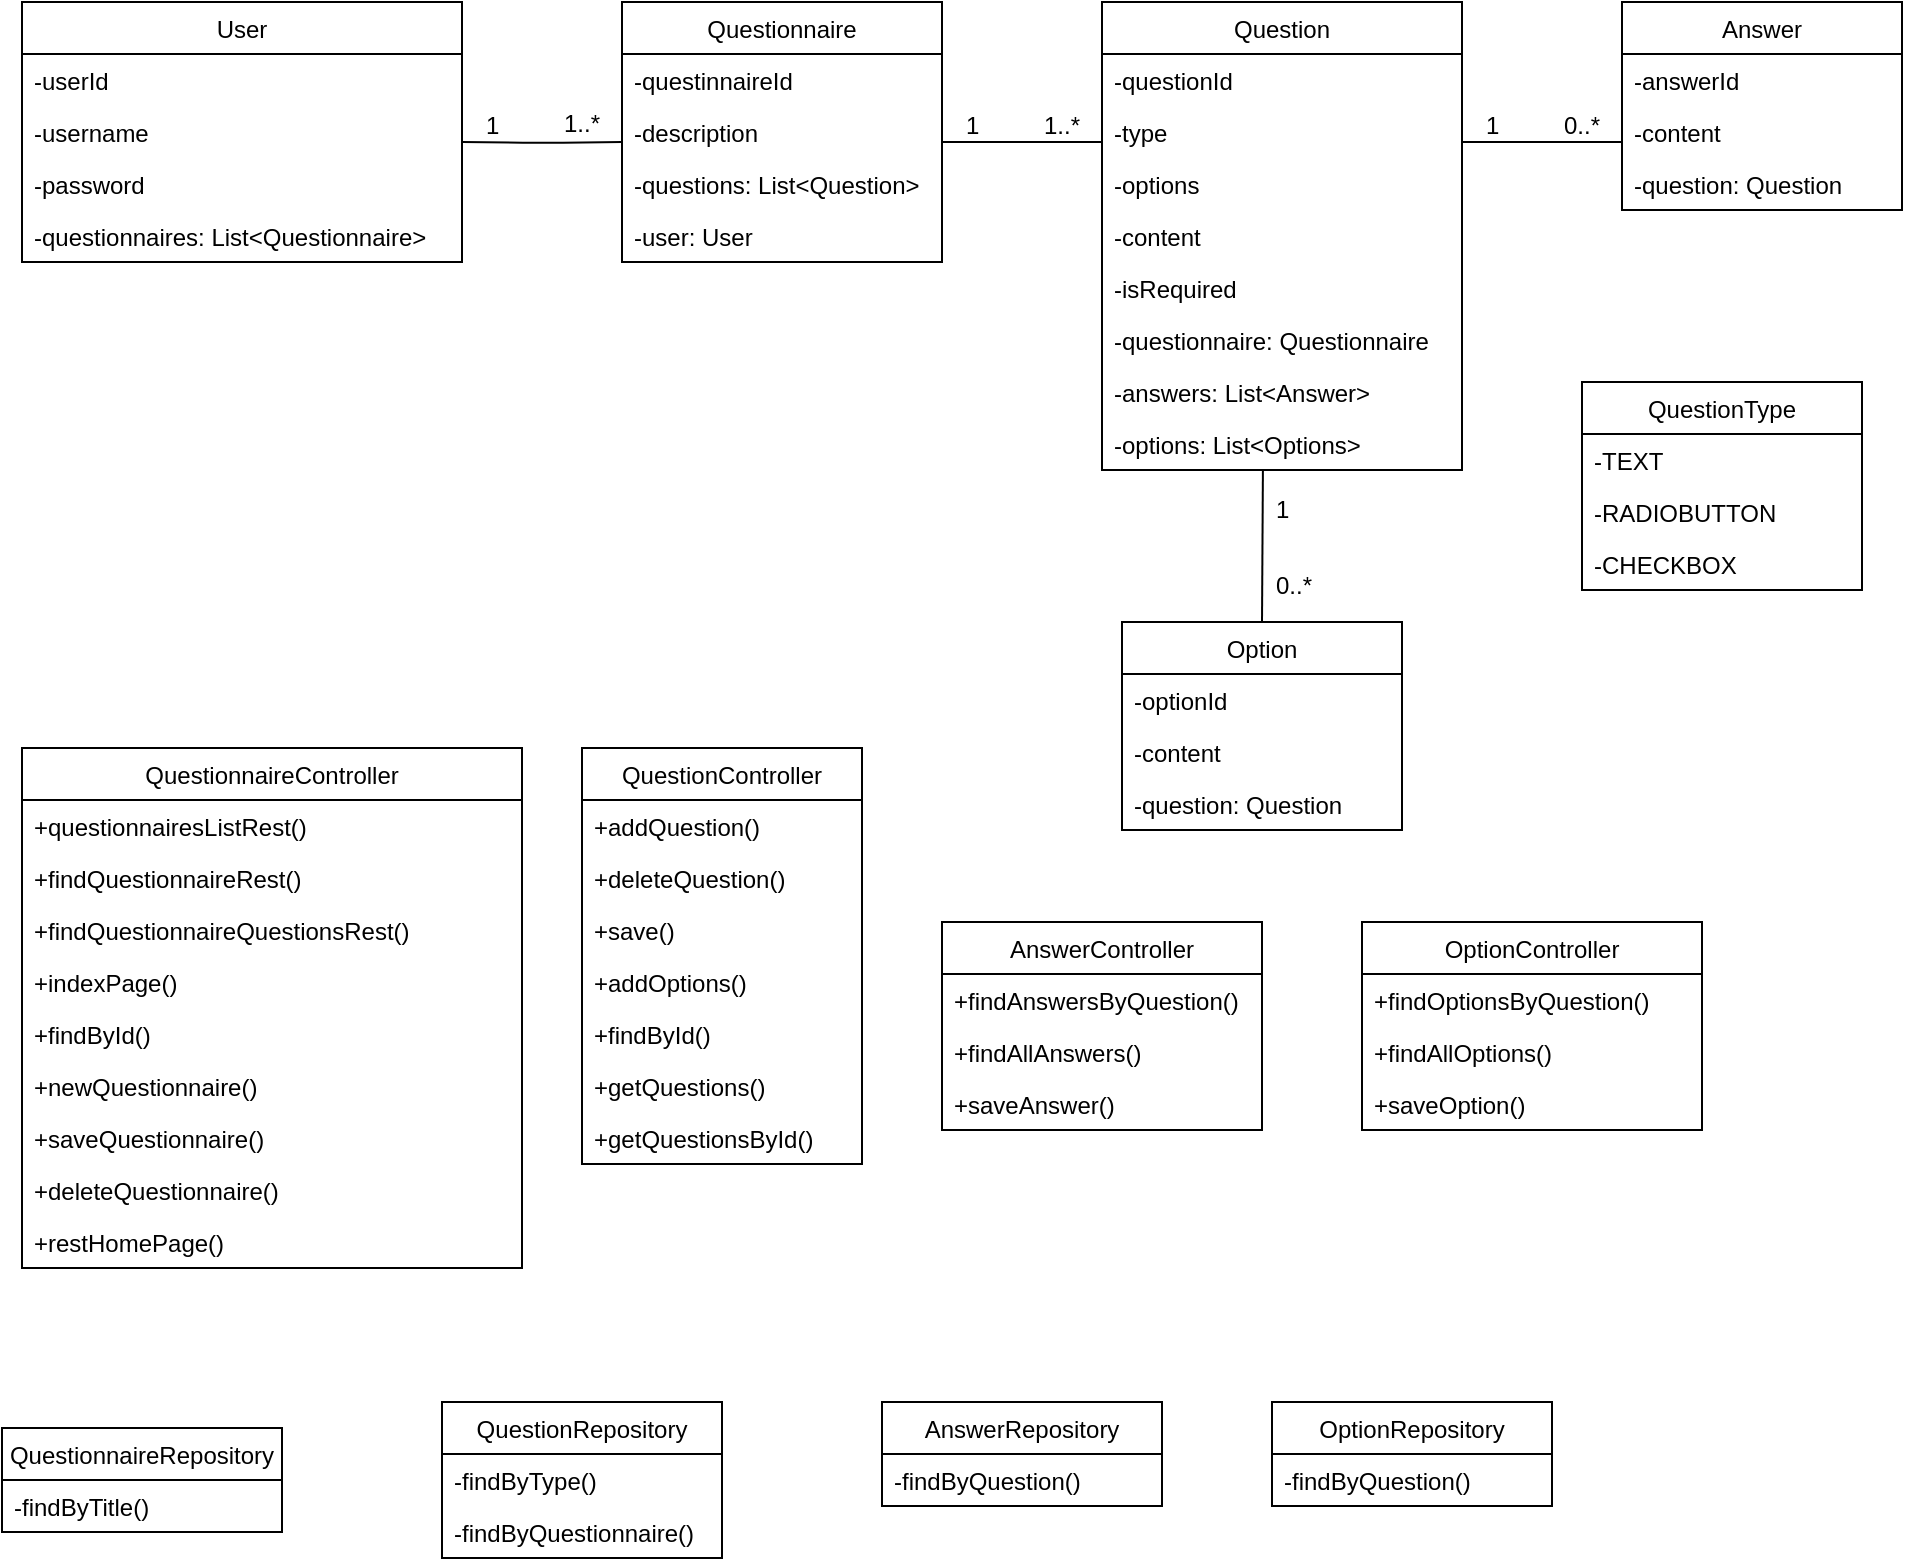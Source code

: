 <mxfile version="13.0.3" type="device"><diagram id="slWQvlrXNHQrbF5iOG3t" name="Page-1"><mxGraphModel dx="1045" dy="978" grid="1" gridSize="10" guides="1" tooltips="1" connect="1" arrows="1" fold="1" page="1" pageScale="1" pageWidth="1169" pageHeight="827" math="0" shadow="0"><root><mxCell id="0"/><mxCell id="1" parent="0"/><mxCell id="EDBI-Jvl9EPdemdqw7h8-5" value="Questionnaire" style="swimlane;fontStyle=0;childLayout=stackLayout;horizontal=1;startSize=26;fillColor=none;horizontalStack=0;resizeParent=1;resizeParentMax=0;resizeLast=0;collapsible=1;marginBottom=0;" parent="1" vertex="1"><mxGeometry x="320" y="40" width="160" height="130" as="geometry"/></mxCell><mxCell id="EDBI-Jvl9EPdemdqw7h8-6" value="-questinnaireId" style="text;strokeColor=none;fillColor=none;align=left;verticalAlign=top;spacingLeft=4;spacingRight=4;overflow=hidden;rotatable=0;points=[[0,0.5],[1,0.5]];portConstraint=eastwest;" parent="EDBI-Jvl9EPdemdqw7h8-5" vertex="1"><mxGeometry y="26" width="160" height="26" as="geometry"/></mxCell><mxCell id="EDBI-Jvl9EPdemdqw7h8-7" value="-description" style="text;strokeColor=none;fillColor=none;align=left;verticalAlign=top;spacingLeft=4;spacingRight=4;overflow=hidden;rotatable=0;points=[[0,0.5],[1,0.5]];portConstraint=eastwest;" parent="EDBI-Jvl9EPdemdqw7h8-5" vertex="1"><mxGeometry y="52" width="160" height="26" as="geometry"/></mxCell><mxCell id="EDBI-Jvl9EPdemdqw7h8-8" value="-questions: List&lt;Question&gt;" style="text;strokeColor=none;fillColor=none;align=left;verticalAlign=top;spacingLeft=4;spacingRight=4;overflow=hidden;rotatable=0;points=[[0,0.5],[1,0.5]];portConstraint=eastwest;" parent="EDBI-Jvl9EPdemdqw7h8-5" vertex="1"><mxGeometry y="78" width="160" height="26" as="geometry"/></mxCell><mxCell id="EDBI-Jvl9EPdemdqw7h8-10" value="-user: User" style="text;strokeColor=none;fillColor=none;align=left;verticalAlign=top;spacingLeft=4;spacingRight=4;overflow=hidden;rotatable=0;points=[[0,0.5],[1,0.5]];portConstraint=eastwest;" parent="EDBI-Jvl9EPdemdqw7h8-5" vertex="1"><mxGeometry y="104" width="160" height="26" as="geometry"/></mxCell><mxCell id="EDBI-Jvl9EPdemdqw7h8-1" value="User" style="swimlane;fontStyle=0;childLayout=stackLayout;horizontal=1;startSize=26;fillColor=none;horizontalStack=0;resizeParent=1;resizeParentMax=0;resizeLast=0;collapsible=1;marginBottom=0;" parent="1" vertex="1"><mxGeometry x="20" y="40" width="220" height="130" as="geometry"/></mxCell><mxCell id="EDBI-Jvl9EPdemdqw7h8-2" value="-userId" style="text;strokeColor=none;fillColor=none;align=left;verticalAlign=top;spacingLeft=4;spacingRight=4;overflow=hidden;rotatable=0;points=[[0,0.5],[1,0.5]];portConstraint=eastwest;" parent="EDBI-Jvl9EPdemdqw7h8-1" vertex="1"><mxGeometry y="26" width="220" height="26" as="geometry"/></mxCell><mxCell id="EDBI-Jvl9EPdemdqw7h8-3" value="-username" style="text;strokeColor=none;fillColor=none;align=left;verticalAlign=top;spacingLeft=4;spacingRight=4;overflow=hidden;rotatable=0;points=[[0,0.5],[1,0.5]];portConstraint=eastwest;" parent="EDBI-Jvl9EPdemdqw7h8-1" vertex="1"><mxGeometry y="52" width="220" height="26" as="geometry"/></mxCell><mxCell id="EDBI-Jvl9EPdemdqw7h8-4" value="-password" style="text;strokeColor=none;fillColor=none;align=left;verticalAlign=top;spacingLeft=4;spacingRight=4;overflow=hidden;rotatable=0;points=[[0,0.5],[1,0.5]];portConstraint=eastwest;" parent="EDBI-Jvl9EPdemdqw7h8-1" vertex="1"><mxGeometry y="78" width="220" height="26" as="geometry"/></mxCell><mxCell id="izktMNeSEVcG2iFTmj3F-2" value="-questionnaires: List&lt;Questionnaire&gt;" style="text;strokeColor=none;fillColor=none;align=left;verticalAlign=top;spacingLeft=4;spacingRight=4;overflow=hidden;rotatable=0;points=[[0,0.5],[1,0.5]];portConstraint=eastwest;" parent="EDBI-Jvl9EPdemdqw7h8-1" vertex="1"><mxGeometry y="104" width="220" height="26" as="geometry"/></mxCell><mxCell id="EDBI-Jvl9EPdemdqw7h8-11" value="Question" style="swimlane;fontStyle=0;childLayout=stackLayout;horizontal=1;startSize=26;fillColor=none;horizontalStack=0;resizeParent=1;resizeParentMax=0;resizeLast=0;collapsible=1;marginBottom=0;" parent="1" vertex="1"><mxGeometry x="560" y="40" width="180" height="234" as="geometry"/></mxCell><mxCell id="EDBI-Jvl9EPdemdqw7h8-12" value="-questionId" style="text;strokeColor=none;fillColor=none;align=left;verticalAlign=top;spacingLeft=4;spacingRight=4;overflow=hidden;rotatable=0;points=[[0,0.5],[1,0.5]];portConstraint=eastwest;" parent="EDBI-Jvl9EPdemdqw7h8-11" vertex="1"><mxGeometry y="26" width="180" height="26" as="geometry"/></mxCell><mxCell id="EDBI-Jvl9EPdemdqw7h8-13" value="-type" style="text;strokeColor=none;fillColor=none;align=left;verticalAlign=top;spacingLeft=4;spacingRight=4;overflow=hidden;rotatable=0;points=[[0,0.5],[1,0.5]];portConstraint=eastwest;" parent="EDBI-Jvl9EPdemdqw7h8-11" vertex="1"><mxGeometry y="52" width="180" height="26" as="geometry"/></mxCell><mxCell id="L1quUmoQVuSnRzNk8C4F-1" value="-options" style="text;strokeColor=none;fillColor=none;align=left;verticalAlign=top;spacingLeft=4;spacingRight=4;overflow=hidden;rotatable=0;points=[[0,0.5],[1,0.5]];portConstraint=eastwest;" parent="EDBI-Jvl9EPdemdqw7h8-11" vertex="1"><mxGeometry y="78" width="180" height="26" as="geometry"/></mxCell><mxCell id="EDBI-Jvl9EPdemdqw7h8-14" value="-content" style="text;strokeColor=none;fillColor=none;align=left;verticalAlign=top;spacingLeft=4;spacingRight=4;overflow=hidden;rotatable=0;points=[[0,0.5],[1,0.5]];portConstraint=eastwest;" parent="EDBI-Jvl9EPdemdqw7h8-11" vertex="1"><mxGeometry y="104" width="180" height="26" as="geometry"/></mxCell><mxCell id="EDBI-Jvl9EPdemdqw7h8-15" value="-isRequired" style="text;strokeColor=none;fillColor=none;align=left;verticalAlign=top;spacingLeft=4;spacingRight=4;overflow=hidden;rotatable=0;points=[[0,0.5],[1,0.5]];portConstraint=eastwest;" parent="EDBI-Jvl9EPdemdqw7h8-11" vertex="1"><mxGeometry y="130" width="180" height="26" as="geometry"/></mxCell><mxCell id="EDBI-Jvl9EPdemdqw7h8-16" value="-questionnaire: Questionnaire" style="text;strokeColor=none;fillColor=none;align=left;verticalAlign=top;spacingLeft=4;spacingRight=4;overflow=hidden;rotatable=0;points=[[0,0.5],[1,0.5]];portConstraint=eastwest;" parent="EDBI-Jvl9EPdemdqw7h8-11" vertex="1"><mxGeometry y="156" width="180" height="26" as="geometry"/></mxCell><mxCell id="izktMNeSEVcG2iFTmj3F-3" value="-answers: List&lt;Answer&gt;" style="text;strokeColor=none;fillColor=none;align=left;verticalAlign=top;spacingLeft=4;spacingRight=4;overflow=hidden;rotatable=0;points=[[0,0.5],[1,0.5]];portConstraint=eastwest;" parent="EDBI-Jvl9EPdemdqw7h8-11" vertex="1"><mxGeometry y="182" width="180" height="26" as="geometry"/></mxCell><mxCell id="fVUibRhltnhESC9pMUbX-23" value="-options: List&lt;Options&gt;" style="text;strokeColor=none;fillColor=none;align=left;verticalAlign=top;spacingLeft=4;spacingRight=4;overflow=hidden;rotatable=0;points=[[0,0.5],[1,0.5]];portConstraint=eastwest;" vertex="1" parent="EDBI-Jvl9EPdemdqw7h8-11"><mxGeometry y="208" width="180" height="26" as="geometry"/></mxCell><mxCell id="EDBI-Jvl9EPdemdqw7h8-17" value="Answer" style="swimlane;fontStyle=0;childLayout=stackLayout;horizontal=1;startSize=26;fillColor=none;horizontalStack=0;resizeParent=1;resizeParentMax=0;resizeLast=0;collapsible=1;marginBottom=0;" parent="1" vertex="1"><mxGeometry x="820" y="40" width="140" height="104" as="geometry"/></mxCell><mxCell id="EDBI-Jvl9EPdemdqw7h8-18" value="-answerId" style="text;strokeColor=none;fillColor=none;align=left;verticalAlign=top;spacingLeft=4;spacingRight=4;overflow=hidden;rotatable=0;points=[[0,0.5],[1,0.5]];portConstraint=eastwest;" parent="EDBI-Jvl9EPdemdqw7h8-17" vertex="1"><mxGeometry y="26" width="140" height="26" as="geometry"/></mxCell><mxCell id="EDBI-Jvl9EPdemdqw7h8-19" value="-content" style="text;strokeColor=none;fillColor=none;align=left;verticalAlign=top;spacingLeft=4;spacingRight=4;overflow=hidden;rotatable=0;points=[[0,0.5],[1,0.5]];portConstraint=eastwest;" parent="EDBI-Jvl9EPdemdqw7h8-17" vertex="1"><mxGeometry y="52" width="140" height="26" as="geometry"/></mxCell><mxCell id="EDBI-Jvl9EPdemdqw7h8-20" value="-question: Question" style="text;strokeColor=none;fillColor=none;align=left;verticalAlign=top;spacingLeft=4;spacingRight=4;overflow=hidden;rotatable=0;points=[[0,0.5],[1,0.5]];portConstraint=eastwest;" parent="EDBI-Jvl9EPdemdqw7h8-17" vertex="1"><mxGeometry y="78" width="140" height="26" as="geometry"/></mxCell><mxCell id="izktMNeSEVcG2iFTmj3F-12" value="" style="endArrow=none;html=1;edgeStyle=orthogonalEdgeStyle;entryX=0;entryY=0.692;entryDx=0;entryDy=0;entryPerimeter=0;" parent="1" target="EDBI-Jvl9EPdemdqw7h8-7" edge="1"><mxGeometry relative="1" as="geometry"><mxPoint x="240" y="110" as="sourcePoint"/><mxPoint x="310" y="110" as="targetPoint"/></mxGeometry></mxCell><mxCell id="izktMNeSEVcG2iFTmj3F-13" value="&lt;font style=&quot;font-size: 12px&quot;&gt;1&lt;/font&gt;" style="resizable=0;html=1;align=left;verticalAlign=bottom;labelBackgroundColor=#ffffff;fontSize=10;" parent="izktMNeSEVcG2iFTmj3F-12" connectable="0" vertex="1"><mxGeometry x="-1" relative="1" as="geometry"><mxPoint x="10" as="offset"/></mxGeometry></mxCell><mxCell id="izktMNeSEVcG2iFTmj3F-14" value="&lt;font style=&quot;font-size: 12px&quot;&gt;1..*&lt;/font&gt;" style="resizable=0;html=1;align=right;verticalAlign=bottom;labelBackgroundColor=#ffffff;fontSize=10;" parent="izktMNeSEVcG2iFTmj3F-12" connectable="0" vertex="1"><mxGeometry x="1" relative="1" as="geometry"><mxPoint x="-10" as="offset"/></mxGeometry></mxCell><mxCell id="izktMNeSEVcG2iFTmj3F-15" value="" style="endArrow=none;html=1;edgeStyle=orthogonalEdgeStyle;entryX=0;entryY=0.692;entryDx=0;entryDy=0;entryPerimeter=0;" parent="1" edge="1"><mxGeometry relative="1" as="geometry"><mxPoint x="480" y="110.01" as="sourcePoint"/><mxPoint x="560" y="110.002" as="targetPoint"/></mxGeometry></mxCell><mxCell id="izktMNeSEVcG2iFTmj3F-16" value="&lt;font style=&quot;font-size: 12px&quot;&gt;1&lt;/font&gt;" style="resizable=0;html=1;align=left;verticalAlign=bottom;labelBackgroundColor=#ffffff;fontSize=10;" parent="izktMNeSEVcG2iFTmj3F-15" connectable="0" vertex="1"><mxGeometry x="-1" relative="1" as="geometry"><mxPoint x="10" as="offset"/></mxGeometry></mxCell><mxCell id="izktMNeSEVcG2iFTmj3F-17" value="&lt;font style=&quot;font-size: 12px&quot;&gt;1..*&lt;/font&gt;" style="resizable=0;html=1;align=right;verticalAlign=bottom;labelBackgroundColor=#ffffff;fontSize=10;" parent="izktMNeSEVcG2iFTmj3F-15" connectable="0" vertex="1"><mxGeometry x="1" relative="1" as="geometry"><mxPoint x="-10" as="offset"/></mxGeometry></mxCell><mxCell id="izktMNeSEVcG2iFTmj3F-19" value="" style="endArrow=none;html=1;edgeStyle=orthogonalEdgeStyle;entryX=0;entryY=0.692;entryDx=0;entryDy=0;entryPerimeter=0;" parent="1" edge="1"><mxGeometry relative="1" as="geometry"><mxPoint x="740" y="110.01" as="sourcePoint"/><mxPoint x="820" y="110.002" as="targetPoint"/></mxGeometry></mxCell><mxCell id="izktMNeSEVcG2iFTmj3F-20" value="&lt;font style=&quot;font-size: 12px&quot;&gt;1&lt;/font&gt;" style="resizable=0;html=1;align=left;verticalAlign=bottom;labelBackgroundColor=#ffffff;fontSize=10;" parent="izktMNeSEVcG2iFTmj3F-19" connectable="0" vertex="1"><mxGeometry x="-1" relative="1" as="geometry"><mxPoint x="10" as="offset"/></mxGeometry></mxCell><mxCell id="izktMNeSEVcG2iFTmj3F-21" value="&lt;meta charset=&quot;utf-8&quot; style=&quot;&quot;&gt;&lt;span style=&quot;font-family: Helvetica; font-size: 12px; font-style: normal; font-variant-ligatures: normal; font-variant-caps: normal; font-weight: 400; letter-spacing: normal; orphans: 2; text-align: right; text-indent: 0px; text-transform: none; widows: 2; word-spacing: 0px; -webkit-text-stroke-width: 0px; background-color: rgb(255, 255, 255); text-decoration-style: initial; text-decoration-color: initial; float: none; display: inline !important;&quot;&gt;0..*&lt;/span&gt;" style="resizable=0;html=1;align=right;verticalAlign=bottom;labelBackgroundColor=#ffffff;fontSize=10;" parent="izktMNeSEVcG2iFTmj3F-19" connectable="0" vertex="1"><mxGeometry x="1" relative="1" as="geometry"><mxPoint x="-10" as="offset"/></mxGeometry></mxCell><mxCell id="fVUibRhltnhESC9pMUbX-11" value="" style="endArrow=none;html=1;exitX=0.5;exitY=0;exitDx=0;exitDy=0;entryX=0.447;entryY=0.996;entryDx=0;entryDy=0;entryPerimeter=0;" edge="1" parent="1" source="fVUibRhltnhESC9pMUbX-1" target="fVUibRhltnhESC9pMUbX-23"><mxGeometry width="50" height="50" relative="1" as="geometry"><mxPoint x="630" y="330" as="sourcePoint"/><mxPoint x="638" y="280" as="targetPoint"/></mxGeometry></mxCell><mxCell id="fVUibRhltnhESC9pMUbX-12" value="&lt;meta charset=&quot;utf-8&quot; style=&quot;&quot;&gt;&lt;span style=&quot;font-family: Helvetica; font-size: 12px; font-style: normal; font-variant-ligatures: normal; font-variant-caps: normal; font-weight: 400; letter-spacing: normal; orphans: 2; text-align: left; text-indent: 0px; text-transform: none; widows: 2; word-spacing: 0px; -webkit-text-stroke-width: 0px; background-color: rgb(255, 255, 255); text-decoration-style: initial; text-decoration-color: initial; float: none; display: inline !important;&quot;&gt;1&lt;/span&gt;" style="text;whiteSpace=wrap;html=1;" vertex="1" parent="1"><mxGeometry x="645" y="280" width="30" height="30" as="geometry"/></mxCell><mxCell id="fVUibRhltnhESC9pMUbX-13" value="&lt;meta charset=&quot;utf-8&quot; style=&quot;&quot;&gt;&lt;span style=&quot;font-family: Helvetica; font-size: 12px; font-style: normal; font-variant-ligatures: normal; font-variant-caps: normal; font-weight: 400; letter-spacing: normal; orphans: 2; text-align: right; text-indent: 0px; text-transform: none; widows: 2; word-spacing: 0px; -webkit-text-stroke-width: 0px; background-color: rgb(255, 255, 255); text-decoration-style: initial; text-decoration-color: initial; float: none; display: inline !important;&quot;&gt;0..*&lt;/span&gt;" style="resizable=0;html=1;align=right;verticalAlign=bottom;labelBackgroundColor=#ffffff;fontSize=10;" connectable="0" vertex="1" parent="1"><mxGeometry x="675.0" y="340.002" as="geometry"><mxPoint x="-10" as="offset"/></mxGeometry></mxCell><mxCell id="EDBI-Jvl9EPdemdqw7h8-35" value="AnswerController" style="swimlane;fontStyle=0;childLayout=stackLayout;horizontal=1;startSize=26;fillColor=none;horizontalStack=0;resizeParent=1;resizeParentMax=0;resizeLast=0;collapsible=1;marginBottom=0;" parent="1" vertex="1"><mxGeometry x="480" y="500" width="160" height="104" as="geometry"/></mxCell><mxCell id="EDBI-Jvl9EPdemdqw7h8-36" value="+findAnswersByQuestion()" style="text;strokeColor=none;fillColor=none;align=left;verticalAlign=top;spacingLeft=4;spacingRight=4;overflow=hidden;rotatable=0;points=[[0,0.5],[1,0.5]];portConstraint=eastwest;" parent="EDBI-Jvl9EPdemdqw7h8-35" vertex="1"><mxGeometry y="26" width="160" height="26" as="geometry"/></mxCell><mxCell id="EDBI-Jvl9EPdemdqw7h8-37" value="+findAllAnswers()" style="text;strokeColor=none;fillColor=none;align=left;verticalAlign=top;spacingLeft=4;spacingRight=4;overflow=hidden;rotatable=0;points=[[0,0.5],[1,0.5]];portConstraint=eastwest;" parent="EDBI-Jvl9EPdemdqw7h8-35" vertex="1"><mxGeometry y="52" width="160" height="26" as="geometry"/></mxCell><mxCell id="EDBI-Jvl9EPdemdqw7h8-38" value="+saveAnswer()" style="text;strokeColor=none;fillColor=none;align=left;verticalAlign=top;spacingLeft=4;spacingRight=4;overflow=hidden;rotatable=0;points=[[0,0.5],[1,0.5]];portConstraint=eastwest;" parent="EDBI-Jvl9EPdemdqw7h8-35" vertex="1"><mxGeometry y="78" width="160" height="26" as="geometry"/></mxCell><mxCell id="fVUibRhltnhESC9pMUbX-1" value="Option" style="swimlane;fontStyle=0;childLayout=stackLayout;horizontal=1;startSize=26;fillColor=none;horizontalStack=0;resizeParent=1;resizeParentMax=0;resizeLast=0;collapsible=1;marginBottom=0;" vertex="1" parent="1"><mxGeometry x="570" y="350" width="140" height="104" as="geometry"/></mxCell><mxCell id="fVUibRhltnhESC9pMUbX-2" value="-optionId" style="text;strokeColor=none;fillColor=none;align=left;verticalAlign=top;spacingLeft=4;spacingRight=4;overflow=hidden;rotatable=0;points=[[0,0.5],[1,0.5]];portConstraint=eastwest;" vertex="1" parent="fVUibRhltnhESC9pMUbX-1"><mxGeometry y="26" width="140" height="26" as="geometry"/></mxCell><mxCell id="fVUibRhltnhESC9pMUbX-3" value="-content" style="text;strokeColor=none;fillColor=none;align=left;verticalAlign=top;spacingLeft=4;spacingRight=4;overflow=hidden;rotatable=0;points=[[0,0.5],[1,0.5]];portConstraint=eastwest;" vertex="1" parent="fVUibRhltnhESC9pMUbX-1"><mxGeometry y="52" width="140" height="26" as="geometry"/></mxCell><mxCell id="fVUibRhltnhESC9pMUbX-4" value="-question: Question" style="text;strokeColor=none;fillColor=none;align=left;verticalAlign=top;spacingLeft=4;spacingRight=4;overflow=hidden;rotatable=0;points=[[0,0.5],[1,0.5]];portConstraint=eastwest;" vertex="1" parent="fVUibRhltnhESC9pMUbX-1"><mxGeometry y="78" width="140" height="26" as="geometry"/></mxCell><mxCell id="fVUibRhltnhESC9pMUbX-14" value="QuestionType" style="swimlane;fontStyle=0;childLayout=stackLayout;horizontal=1;startSize=26;fillColor=none;horizontalStack=0;resizeParent=1;resizeParentMax=0;resizeLast=0;collapsible=1;marginBottom=0;" vertex="1" parent="1"><mxGeometry x="800" y="230" width="140" height="104" as="geometry"/></mxCell><mxCell id="fVUibRhltnhESC9pMUbX-15" value="-TEXT" style="text;strokeColor=none;fillColor=none;align=left;verticalAlign=top;spacingLeft=4;spacingRight=4;overflow=hidden;rotatable=0;points=[[0,0.5],[1,0.5]];portConstraint=eastwest;" vertex="1" parent="fVUibRhltnhESC9pMUbX-14"><mxGeometry y="26" width="140" height="26" as="geometry"/></mxCell><mxCell id="fVUibRhltnhESC9pMUbX-16" value="-RADIOBUTTON" style="text;strokeColor=none;fillColor=none;align=left;verticalAlign=top;spacingLeft=4;spacingRight=4;overflow=hidden;rotatable=0;points=[[0,0.5],[1,0.5]];portConstraint=eastwest;" vertex="1" parent="fVUibRhltnhESC9pMUbX-14"><mxGeometry y="52" width="140" height="26" as="geometry"/></mxCell><mxCell id="fVUibRhltnhESC9pMUbX-17" value="-CHECKBOX" style="text;strokeColor=none;fillColor=none;align=left;verticalAlign=top;spacingLeft=4;spacingRight=4;overflow=hidden;rotatable=0;points=[[0,0.5],[1,0.5]];portConstraint=eastwest;" vertex="1" parent="fVUibRhltnhESC9pMUbX-14"><mxGeometry y="78" width="140" height="26" as="geometry"/></mxCell><mxCell id="izktMNeSEVcG2iFTmj3F-23" value="AnswerRepository" style="swimlane;fontStyle=0;childLayout=stackLayout;horizontal=1;startSize=26;fillColor=none;horizontalStack=0;resizeParent=1;resizeParentMax=0;resizeLast=0;collapsible=1;marginBottom=0;" parent="1" vertex="1"><mxGeometry x="450" y="740" width="140" height="52" as="geometry"/></mxCell><mxCell id="izktMNeSEVcG2iFTmj3F-24" value="-findByQuestion()" style="text;strokeColor=none;fillColor=none;align=left;verticalAlign=top;spacingLeft=4;spacingRight=4;overflow=hidden;rotatable=0;points=[[0,0.5],[1,0.5]];portConstraint=eastwest;" parent="izktMNeSEVcG2iFTmj3F-23" vertex="1"><mxGeometry y="26" width="140" height="26" as="geometry"/></mxCell><mxCell id="izktMNeSEVcG2iFTmj3F-27" value="QuestionRepository" style="swimlane;fontStyle=0;childLayout=stackLayout;horizontal=1;startSize=26;fillColor=none;horizontalStack=0;resizeParent=1;resizeParentMax=0;resizeLast=0;collapsible=1;marginBottom=0;" parent="1" vertex="1"><mxGeometry x="230" y="740" width="140" height="78" as="geometry"/></mxCell><mxCell id="izktMNeSEVcG2iFTmj3F-28" value="-findByType()" style="text;strokeColor=none;fillColor=none;align=left;verticalAlign=top;spacingLeft=4;spacingRight=4;overflow=hidden;rotatable=0;points=[[0,0.5],[1,0.5]];portConstraint=eastwest;" parent="izktMNeSEVcG2iFTmj3F-27" vertex="1"><mxGeometry y="26" width="140" height="26" as="geometry"/></mxCell><mxCell id="izktMNeSEVcG2iFTmj3F-31" value="-findByQuestionnaire()" style="text;strokeColor=none;fillColor=none;align=left;verticalAlign=top;spacingLeft=4;spacingRight=4;overflow=hidden;rotatable=0;points=[[0,0.5],[1,0.5]];portConstraint=eastwest;" parent="izktMNeSEVcG2iFTmj3F-27" vertex="1"><mxGeometry y="52" width="140" height="26" as="geometry"/></mxCell><mxCell id="izktMNeSEVcG2iFTmj3F-29" value="QuestionnaireRepository" style="swimlane;fontStyle=0;childLayout=stackLayout;horizontal=1;startSize=26;fillColor=none;horizontalStack=0;resizeParent=1;resizeParentMax=0;resizeLast=0;collapsible=1;marginBottom=0;" parent="1" vertex="1"><mxGeometry x="10" y="753" width="140" height="52" as="geometry"/></mxCell><mxCell id="izktMNeSEVcG2iFTmj3F-30" value="-findByTitle()" style="text;strokeColor=none;fillColor=none;align=left;verticalAlign=top;spacingLeft=4;spacingRight=4;overflow=hidden;rotatable=0;points=[[0,0.5],[1,0.5]];portConstraint=eastwest;" parent="izktMNeSEVcG2iFTmj3F-29" vertex="1"><mxGeometry y="26" width="140" height="26" as="geometry"/></mxCell><mxCell id="EDBI-Jvl9EPdemdqw7h8-31" value="QuestionController" style="swimlane;fontStyle=0;childLayout=stackLayout;horizontal=1;startSize=26;fillColor=none;horizontalStack=0;resizeParent=1;resizeParentMax=0;resizeLast=0;collapsible=1;marginBottom=0;" parent="1" vertex="1"><mxGeometry x="300" y="413" width="140" height="208" as="geometry"/></mxCell><mxCell id="EDBI-Jvl9EPdemdqw7h8-32" value="+addQuestion()" style="text;strokeColor=none;fillColor=none;align=left;verticalAlign=top;spacingLeft=4;spacingRight=4;overflow=hidden;rotatable=0;points=[[0,0.5],[1,0.5]];portConstraint=eastwest;" parent="EDBI-Jvl9EPdemdqw7h8-31" vertex="1"><mxGeometry y="26" width="140" height="26" as="geometry"/></mxCell><mxCell id="fVUibRhltnhESC9pMUbX-25" value="+deleteQuestion()" style="text;strokeColor=none;fillColor=none;align=left;verticalAlign=top;spacingLeft=4;spacingRight=4;overflow=hidden;rotatable=0;points=[[0,0.5],[1,0.5]];portConstraint=eastwest;" vertex="1" parent="EDBI-Jvl9EPdemdqw7h8-31"><mxGeometry y="52" width="140" height="26" as="geometry"/></mxCell><mxCell id="EDBI-Jvl9EPdemdqw7h8-33" value="+save()" style="text;strokeColor=none;fillColor=none;align=left;verticalAlign=top;spacingLeft=4;spacingRight=4;overflow=hidden;rotatable=0;points=[[0,0.5],[1,0.5]];portConstraint=eastwest;" parent="EDBI-Jvl9EPdemdqw7h8-31" vertex="1"><mxGeometry y="78" width="140" height="26" as="geometry"/></mxCell><mxCell id="fVUibRhltnhESC9pMUbX-26" value="+addOptions()" style="text;strokeColor=none;fillColor=none;align=left;verticalAlign=top;spacingLeft=4;spacingRight=4;overflow=hidden;rotatable=0;points=[[0,0.5],[1,0.5]];portConstraint=eastwest;" vertex="1" parent="EDBI-Jvl9EPdemdqw7h8-31"><mxGeometry y="104" width="140" height="26" as="geometry"/></mxCell><mxCell id="EDBI-Jvl9EPdemdqw7h8-34" value="+findById()" style="text;strokeColor=none;fillColor=none;align=left;verticalAlign=top;spacingLeft=4;spacingRight=4;overflow=hidden;rotatable=0;points=[[0,0.5],[1,0.5]];portConstraint=eastwest;" parent="EDBI-Jvl9EPdemdqw7h8-31" vertex="1"><mxGeometry y="130" width="140" height="26" as="geometry"/></mxCell><mxCell id="EDBI-Jvl9EPdemdqw7h8-39" value="+getQuestions()" style="text;strokeColor=none;fillColor=none;align=left;verticalAlign=top;spacingLeft=4;spacingRight=4;overflow=hidden;rotatable=0;points=[[0,0.5],[1,0.5]];portConstraint=eastwest;" parent="EDBI-Jvl9EPdemdqw7h8-31" vertex="1"><mxGeometry y="156" width="140" height="26" as="geometry"/></mxCell><mxCell id="EDBI-Jvl9EPdemdqw7h8-40" value="+getQuestionsById()" style="text;strokeColor=none;fillColor=none;align=left;verticalAlign=top;spacingLeft=4;spacingRight=4;overflow=hidden;rotatable=0;points=[[0,0.5],[1,0.5]];portConstraint=eastwest;" parent="EDBI-Jvl9EPdemdqw7h8-31" vertex="1"><mxGeometry y="182" width="140" height="26" as="geometry"/></mxCell><mxCell id="EDBI-Jvl9EPdemdqw7h8-21" value="QuestionnaireController" style="swimlane;fontStyle=0;childLayout=stackLayout;horizontal=1;startSize=26;fillColor=none;horizontalStack=0;resizeParent=1;resizeParentMax=0;resizeLast=0;collapsible=1;marginBottom=0;" parent="1" vertex="1"><mxGeometry x="20" y="413" width="250" height="260" as="geometry"/></mxCell><mxCell id="EDBI-Jvl9EPdemdqw7h8-22" value="+questionnairesListRest()" style="text;strokeColor=none;fillColor=none;align=left;verticalAlign=top;spacingLeft=4;spacingRight=4;overflow=hidden;rotatable=0;points=[[0,0.5],[1,0.5]];portConstraint=eastwest;" parent="EDBI-Jvl9EPdemdqw7h8-21" vertex="1"><mxGeometry y="26" width="250" height="26" as="geometry"/></mxCell><mxCell id="EDBI-Jvl9EPdemdqw7h8-23" value="+findQuestionnaireRest()" style="text;strokeColor=none;fillColor=none;align=left;verticalAlign=top;spacingLeft=4;spacingRight=4;overflow=hidden;rotatable=0;points=[[0,0.5],[1,0.5]];portConstraint=eastwest;" parent="EDBI-Jvl9EPdemdqw7h8-21" vertex="1"><mxGeometry y="52" width="250" height="26" as="geometry"/></mxCell><mxCell id="EDBI-Jvl9EPdemdqw7h8-24" value="+findQuestionnaireQuestionsRest()" style="text;strokeColor=none;fillColor=none;align=left;verticalAlign=top;spacingLeft=4;spacingRight=4;overflow=hidden;rotatable=0;points=[[0,0.5],[1,0.5]];portConstraint=eastwest;" parent="EDBI-Jvl9EPdemdqw7h8-21" vertex="1"><mxGeometry y="78" width="250" height="26" as="geometry"/></mxCell><mxCell id="EDBI-Jvl9EPdemdqw7h8-25" value="+indexPage()" style="text;strokeColor=none;fillColor=none;align=left;verticalAlign=top;spacingLeft=4;spacingRight=4;overflow=hidden;rotatable=0;points=[[0,0.5],[1,0.5]];portConstraint=eastwest;" parent="EDBI-Jvl9EPdemdqw7h8-21" vertex="1"><mxGeometry y="104" width="250" height="26" as="geometry"/></mxCell><mxCell id="EDBI-Jvl9EPdemdqw7h8-27" value="+findById()" style="text;strokeColor=none;fillColor=none;align=left;verticalAlign=top;spacingLeft=4;spacingRight=4;overflow=hidden;rotatable=0;points=[[0,0.5],[1,0.5]];portConstraint=eastwest;" parent="EDBI-Jvl9EPdemdqw7h8-21" vertex="1"><mxGeometry y="130" width="250" height="26" as="geometry"/></mxCell><mxCell id="EDBI-Jvl9EPdemdqw7h8-26" value="+newQuestionnaire()" style="text;strokeColor=none;fillColor=none;align=left;verticalAlign=top;spacingLeft=4;spacingRight=4;overflow=hidden;rotatable=0;points=[[0,0.5],[1,0.5]];portConstraint=eastwest;" parent="EDBI-Jvl9EPdemdqw7h8-21" vertex="1"><mxGeometry y="156" width="250" height="26" as="geometry"/></mxCell><mxCell id="EDBI-Jvl9EPdemdqw7h8-30" value="+saveQuestionnaire()" style="text;strokeColor=none;fillColor=none;align=left;verticalAlign=top;spacingLeft=4;spacingRight=4;overflow=hidden;rotatable=0;points=[[0,0.5],[1,0.5]];portConstraint=eastwest;" parent="EDBI-Jvl9EPdemdqw7h8-21" vertex="1"><mxGeometry y="182" width="250" height="26" as="geometry"/></mxCell><mxCell id="fVUibRhltnhESC9pMUbX-24" value="+deleteQuestionnaire()" style="text;strokeColor=none;fillColor=none;align=left;verticalAlign=top;spacingLeft=4;spacingRight=4;overflow=hidden;rotatable=0;points=[[0,0.5],[1,0.5]];portConstraint=eastwest;" vertex="1" parent="EDBI-Jvl9EPdemdqw7h8-21"><mxGeometry y="208" width="250" height="26" as="geometry"/></mxCell><mxCell id="EDBI-Jvl9EPdemdqw7h8-29" value="+restHomePage()" style="text;strokeColor=none;fillColor=none;align=left;verticalAlign=top;spacingLeft=4;spacingRight=4;overflow=hidden;rotatable=0;points=[[0,0.5],[1,0.5]];portConstraint=eastwest;" parent="EDBI-Jvl9EPdemdqw7h8-21" vertex="1"><mxGeometry y="234" width="250" height="26" as="geometry"/></mxCell><mxCell id="fVUibRhltnhESC9pMUbX-27" value="OptionController" style="swimlane;fontStyle=0;childLayout=stackLayout;horizontal=1;startSize=26;fillColor=none;horizontalStack=0;resizeParent=1;resizeParentMax=0;resizeLast=0;collapsible=1;marginBottom=0;" vertex="1" parent="1"><mxGeometry x="690" y="500" width="170" height="104" as="geometry"/></mxCell><mxCell id="fVUibRhltnhESC9pMUbX-28" value="+findOptionsByQuestion()" style="text;strokeColor=none;fillColor=none;align=left;verticalAlign=top;spacingLeft=4;spacingRight=4;overflow=hidden;rotatable=0;points=[[0,0.5],[1,0.5]];portConstraint=eastwest;" vertex="1" parent="fVUibRhltnhESC9pMUbX-27"><mxGeometry y="26" width="170" height="26" as="geometry"/></mxCell><mxCell id="fVUibRhltnhESC9pMUbX-29" value="+findAllOptions()" style="text;strokeColor=none;fillColor=none;align=left;verticalAlign=top;spacingLeft=4;spacingRight=4;overflow=hidden;rotatable=0;points=[[0,0.5],[1,0.5]];portConstraint=eastwest;" vertex="1" parent="fVUibRhltnhESC9pMUbX-27"><mxGeometry y="52" width="170" height="26" as="geometry"/></mxCell><mxCell id="fVUibRhltnhESC9pMUbX-30" value="+saveOption()" style="text;strokeColor=none;fillColor=none;align=left;verticalAlign=top;spacingLeft=4;spacingRight=4;overflow=hidden;rotatable=0;points=[[0,0.5],[1,0.5]];portConstraint=eastwest;" vertex="1" parent="fVUibRhltnhESC9pMUbX-27"><mxGeometry y="78" width="170" height="26" as="geometry"/></mxCell><mxCell id="fVUibRhltnhESC9pMUbX-35" value="OptionRepository" style="swimlane;fontStyle=0;childLayout=stackLayout;horizontal=1;startSize=26;fillColor=none;horizontalStack=0;resizeParent=1;resizeParentMax=0;resizeLast=0;collapsible=1;marginBottom=0;" vertex="1" parent="1"><mxGeometry x="645" y="740" width="140" height="52" as="geometry"/></mxCell><mxCell id="fVUibRhltnhESC9pMUbX-36" value="-findByQuestion()" style="text;strokeColor=none;fillColor=none;align=left;verticalAlign=top;spacingLeft=4;spacingRight=4;overflow=hidden;rotatable=0;points=[[0,0.5],[1,0.5]];portConstraint=eastwest;" vertex="1" parent="fVUibRhltnhESC9pMUbX-35"><mxGeometry y="26" width="140" height="26" as="geometry"/></mxCell></root></mxGraphModel></diagram></mxfile>